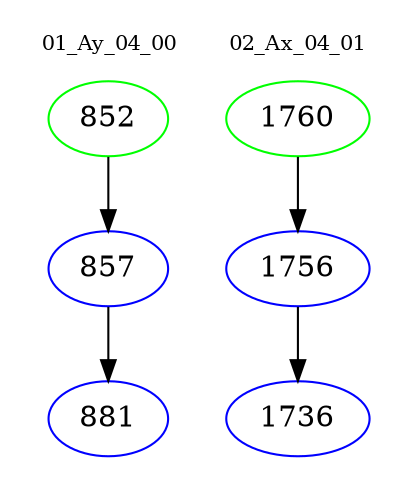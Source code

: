 digraph{
subgraph cluster_0 {
color = white
label = "01_Ay_04_00";
fontsize=10;
T0_852 [label="852", color="green"]
T0_852 -> T0_857 [color="black"]
T0_857 [label="857", color="blue"]
T0_857 -> T0_881 [color="black"]
T0_881 [label="881", color="blue"]
}
subgraph cluster_1 {
color = white
label = "02_Ax_04_01";
fontsize=10;
T1_1760 [label="1760", color="green"]
T1_1760 -> T1_1756 [color="black"]
T1_1756 [label="1756", color="blue"]
T1_1756 -> T1_1736 [color="black"]
T1_1736 [label="1736", color="blue"]
}
}
